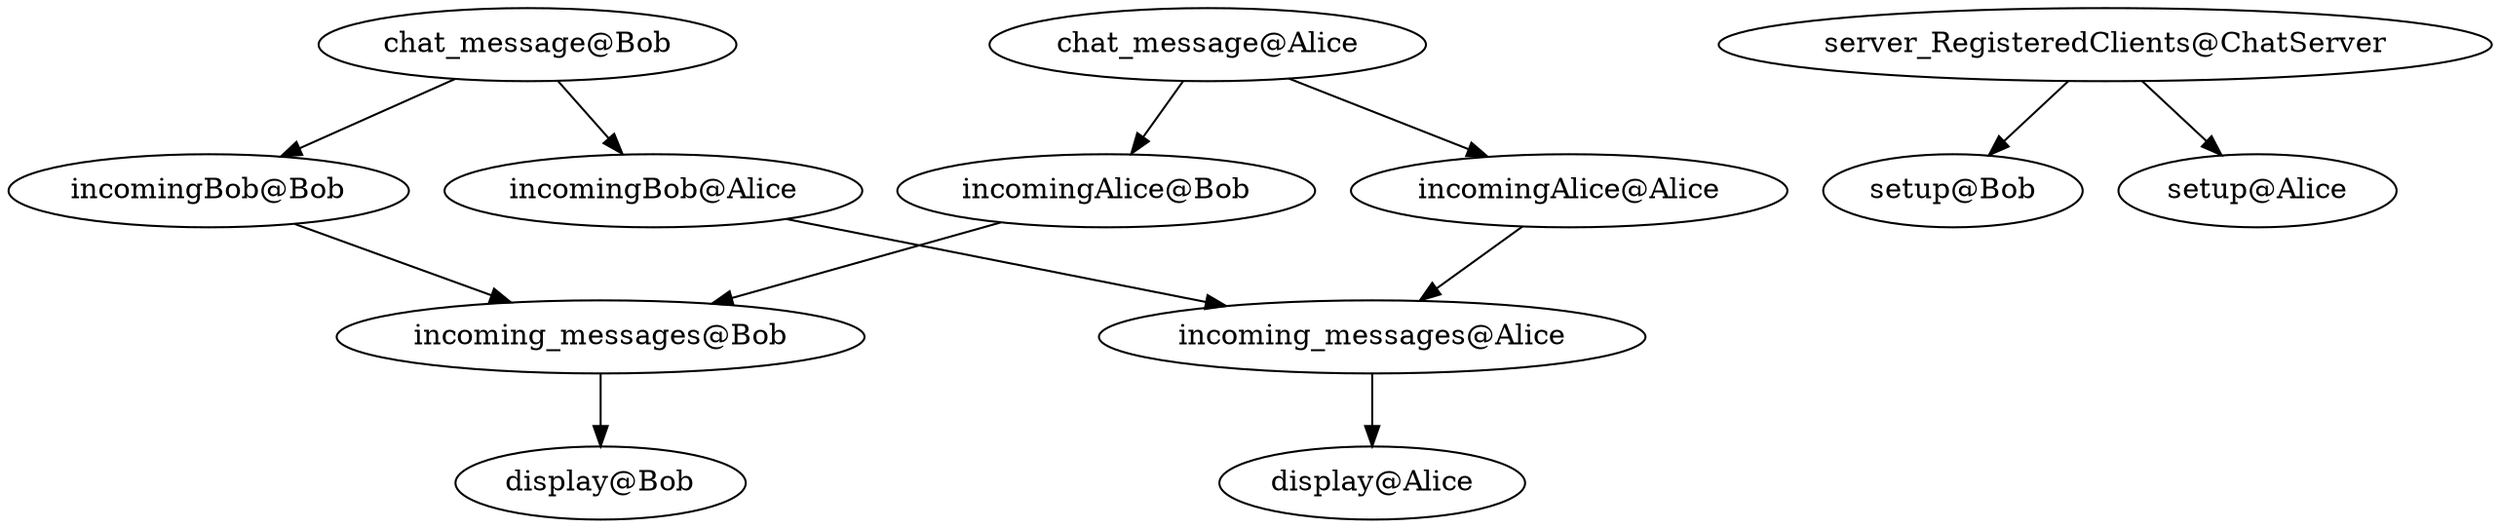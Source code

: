 digraph G {
"incoming_messages@Bob" -> "display@Bob"
"chat_message@Bob" -> "incomingBob@Bob"
"chat_message@Alice" -> "incomingAlice@Bob"
"incomingAlice@Bob" -> "incoming_messages@Bob"
"incomingBob@Bob" -> "incoming_messages@Bob"
"incoming_messages@Alice" -> "display@Alice"
"chat_message@Bob" -> "incomingBob@Alice"
"chat_message@Alice" -> "incomingAlice@Alice"
"incomingAlice@Alice" -> "incoming_messages@Alice"
"incomingBob@Alice" -> "incoming_messages@Alice"
"server_RegisteredClients@ChatServer" -> "setup@Bob"
"server_RegisteredClients@ChatServer" -> "setup@Alice"
}